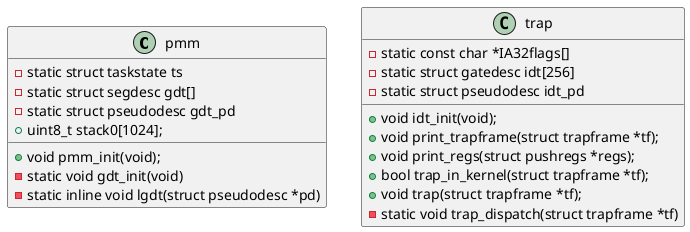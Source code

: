 @startuml

class pmm {
+ void pmm_init(void);
- static struct taskstate ts
- static struct segdesc gdt[]
- static struct pseudodesc gdt_pd
+ uint8_t stack0[1024];
- static void gdt_init(void)
- static inline void lgdt(struct pseudodesc *pd)
}

class trap {
    
+ void idt_init(void);
+ void print_trapframe(struct trapframe *tf);
+ void print_regs(struct pushregs *regs);
+ bool trap_in_kernel(struct trapframe *tf);
+ void trap(struct trapframe *tf);
- static void trap_dispatch(struct trapframe *tf)
- static const char *IA32flags[]
- static struct gatedesc idt[256]
- static struct pseudodesc idt_pd
}
@enduml                                 